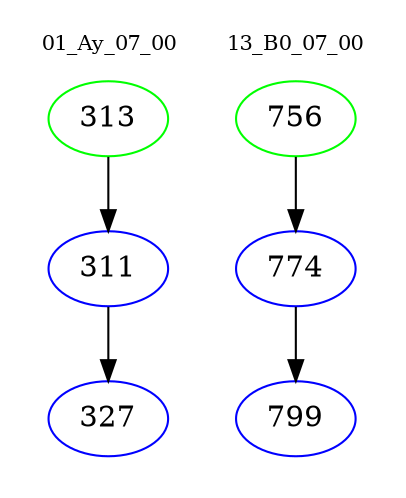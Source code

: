 digraph{
subgraph cluster_0 {
color = white
label = "01_Ay_07_00";
fontsize=10;
T0_313 [label="313", color="green"]
T0_313 -> T0_311 [color="black"]
T0_311 [label="311", color="blue"]
T0_311 -> T0_327 [color="black"]
T0_327 [label="327", color="blue"]
}
subgraph cluster_1 {
color = white
label = "13_B0_07_00";
fontsize=10;
T1_756 [label="756", color="green"]
T1_756 -> T1_774 [color="black"]
T1_774 [label="774", color="blue"]
T1_774 -> T1_799 [color="black"]
T1_799 [label="799", color="blue"]
}
}
